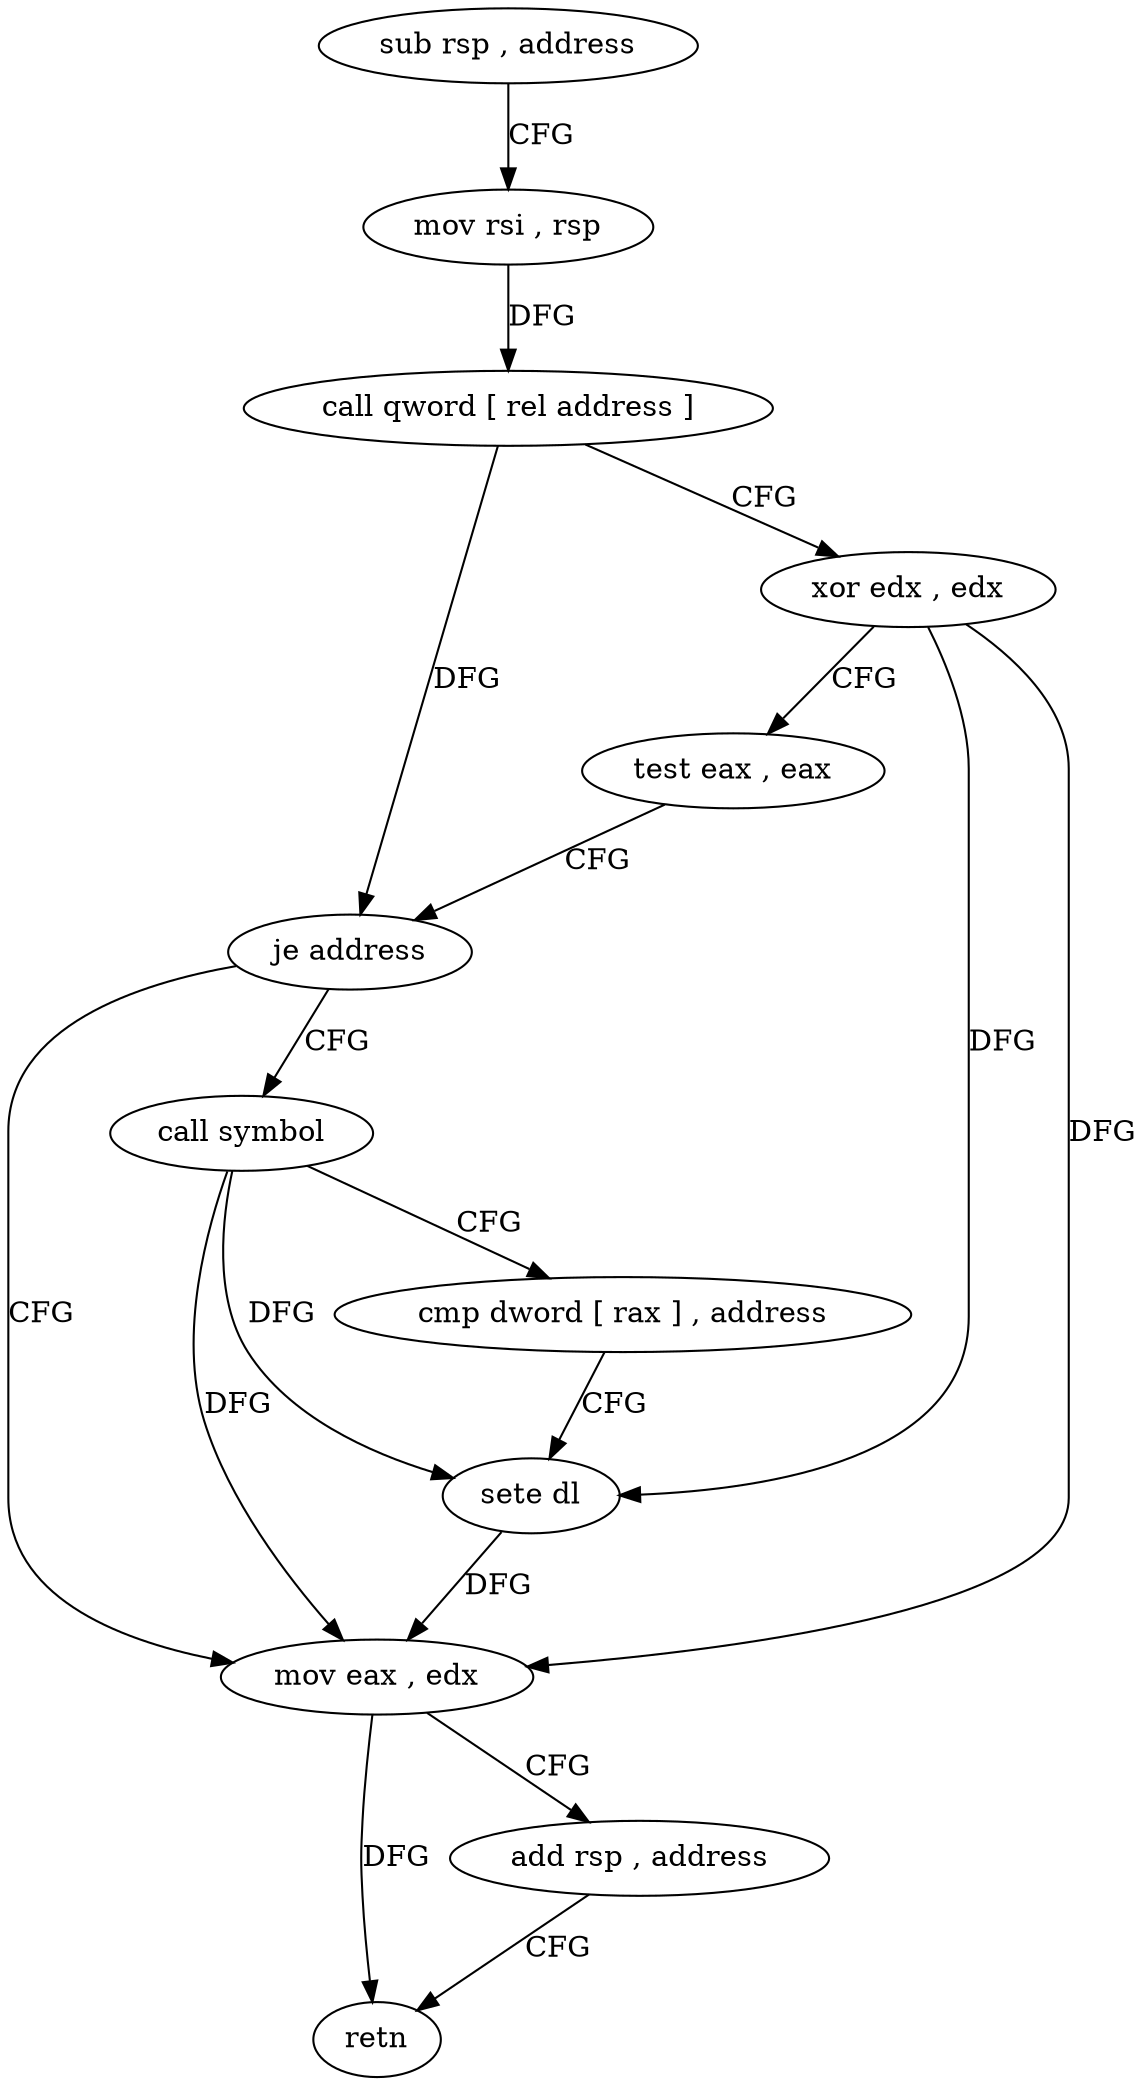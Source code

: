 digraph "func" {
"4208960" [label = "sub rsp , address" ]
"4208967" [label = "mov rsi , rsp" ]
"4208970" [label = "call qword [ rel address ]" ]
"4208976" [label = "xor edx , edx" ]
"4208978" [label = "test eax , eax" ]
"4208980" [label = "je address" ]
"4208993" [label = "mov eax , edx" ]
"4208982" [label = "call symbol" ]
"4208995" [label = "add rsp , address" ]
"4209002" [label = "retn" ]
"4208987" [label = "cmp dword [ rax ] , address" ]
"4208990" [label = "sete dl" ]
"4208960" -> "4208967" [ label = "CFG" ]
"4208967" -> "4208970" [ label = "DFG" ]
"4208970" -> "4208976" [ label = "CFG" ]
"4208970" -> "4208980" [ label = "DFG" ]
"4208976" -> "4208978" [ label = "CFG" ]
"4208976" -> "4208993" [ label = "DFG" ]
"4208976" -> "4208990" [ label = "DFG" ]
"4208978" -> "4208980" [ label = "CFG" ]
"4208980" -> "4208993" [ label = "CFG" ]
"4208980" -> "4208982" [ label = "CFG" ]
"4208993" -> "4208995" [ label = "CFG" ]
"4208993" -> "4209002" [ label = "DFG" ]
"4208982" -> "4208987" [ label = "CFG" ]
"4208982" -> "4208993" [ label = "DFG" ]
"4208982" -> "4208990" [ label = "DFG" ]
"4208995" -> "4209002" [ label = "CFG" ]
"4208987" -> "4208990" [ label = "CFG" ]
"4208990" -> "4208993" [ label = "DFG" ]
}
